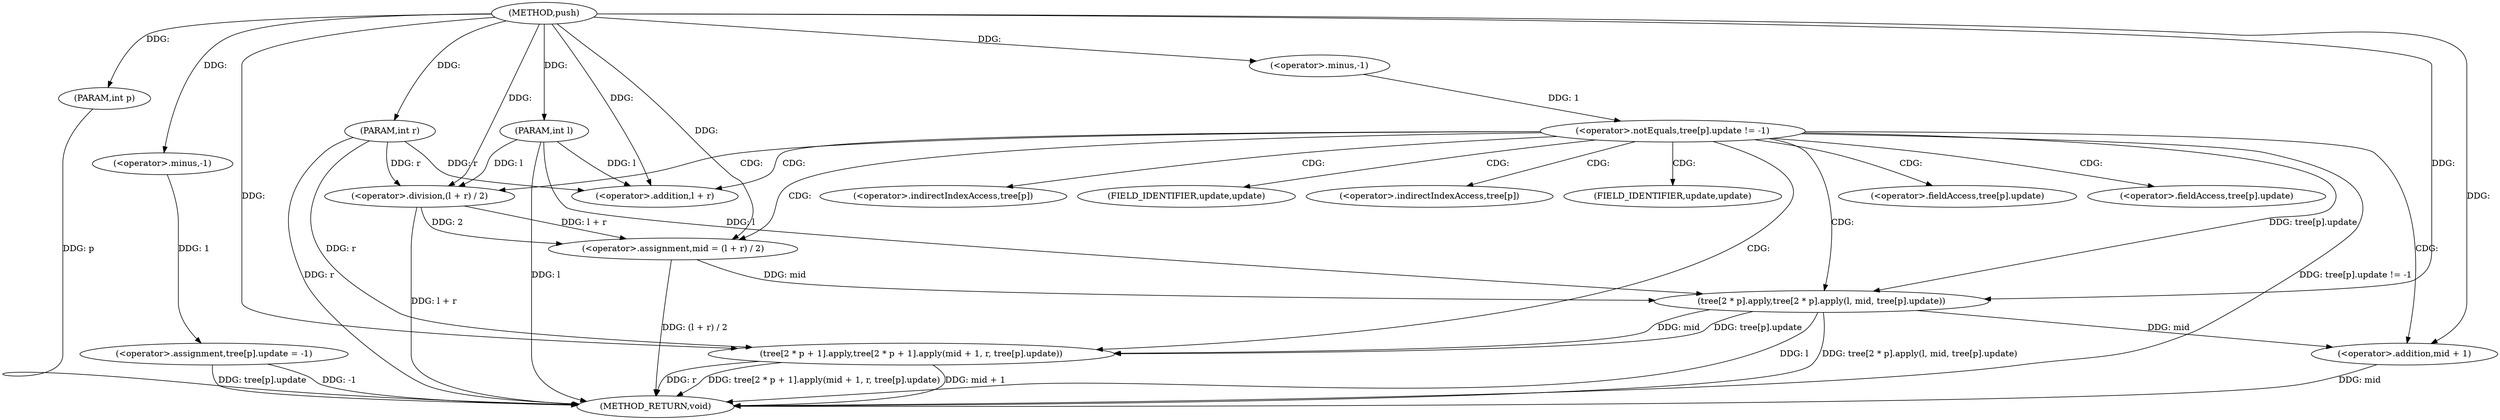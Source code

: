 digraph "push" {  
"1000146" [label = "(METHOD,push)" ]
"1000195" [label = "(METHOD_RETURN,void)" ]
"1000147" [label = "(PARAM,int p)" ]
"1000148" [label = "(PARAM,int l)" ]
"1000149" [label = "(PARAM,int r)" ]
"1000187" [label = "(<operator>.assignment,tree[p].update = -1)" ]
"1000152" [label = "(<operator>.notEquals,tree[p].update != -1)" ]
"1000162" [label = "(<operator>.assignment,mid = (l + r) / 2)" ]
"1000169" [label = "(tree[2 * p].apply,tree[2 * p].apply(l, mid, tree[p].update))" ]
"1000177" [label = "(tree[2 * p + 1].apply,tree[2 * p + 1].apply(mid + 1, r, tree[p].update))" ]
"1000193" [label = "(<operator>.minus,-1)" ]
"1000158" [label = "(<operator>.minus,-1)" ]
"1000164" [label = "(<operator>.division,(l + r) / 2)" ]
"1000178" [label = "(<operator>.addition,mid + 1)" ]
"1000165" [label = "(<operator>.addition,l + r)" ]
"1000172" [label = "(<operator>.fieldAccess,tree[p].update)" ]
"1000182" [label = "(<operator>.fieldAccess,tree[p].update)" ]
"1000173" [label = "(<operator>.indirectIndexAccess,tree[p])" ]
"1000176" [label = "(FIELD_IDENTIFIER,update,update)" ]
"1000183" [label = "(<operator>.indirectIndexAccess,tree[p])" ]
"1000186" [label = "(FIELD_IDENTIFIER,update,update)" ]
  "1000147" -> "1000195"  [ label = "DDG: p"] 
  "1000148" -> "1000195"  [ label = "DDG: l"] 
  "1000149" -> "1000195"  [ label = "DDG: r"] 
  "1000152" -> "1000195"  [ label = "DDG: tree[p].update != -1"] 
  "1000164" -> "1000195"  [ label = "DDG: l + r"] 
  "1000162" -> "1000195"  [ label = "DDG: (l + r) / 2"] 
  "1000169" -> "1000195"  [ label = "DDG: l"] 
  "1000169" -> "1000195"  [ label = "DDG: tree[2 * p].apply(l, mid, tree[p].update)"] 
  "1000178" -> "1000195"  [ label = "DDG: mid"] 
  "1000177" -> "1000195"  [ label = "DDG: mid + 1"] 
  "1000177" -> "1000195"  [ label = "DDG: r"] 
  "1000177" -> "1000195"  [ label = "DDG: tree[2 * p + 1].apply(mid + 1, r, tree[p].update)"] 
  "1000187" -> "1000195"  [ label = "DDG: tree[p].update"] 
  "1000187" -> "1000195"  [ label = "DDG: -1"] 
  "1000146" -> "1000147"  [ label = "DDG: "] 
  "1000146" -> "1000148"  [ label = "DDG: "] 
  "1000146" -> "1000149"  [ label = "DDG: "] 
  "1000193" -> "1000187"  [ label = "DDG: 1"] 
  "1000158" -> "1000152"  [ label = "DDG: 1"] 
  "1000164" -> "1000162"  [ label = "DDG: 2"] 
  "1000164" -> "1000162"  [ label = "DDG: l + r"] 
  "1000146" -> "1000193"  [ label = "DDG: "] 
  "1000146" -> "1000158"  [ label = "DDG: "] 
  "1000146" -> "1000162"  [ label = "DDG: "] 
  "1000148" -> "1000169"  [ label = "DDG: l"] 
  "1000146" -> "1000169"  [ label = "DDG: "] 
  "1000162" -> "1000169"  [ label = "DDG: mid"] 
  "1000152" -> "1000169"  [ label = "DDG: tree[p].update"] 
  "1000169" -> "1000177"  [ label = "DDG: mid"] 
  "1000146" -> "1000177"  [ label = "DDG: "] 
  "1000149" -> "1000177"  [ label = "DDG: r"] 
  "1000169" -> "1000177"  [ label = "DDG: tree[p].update"] 
  "1000149" -> "1000164"  [ label = "DDG: r"] 
  "1000146" -> "1000164"  [ label = "DDG: "] 
  "1000148" -> "1000164"  [ label = "DDG: l"] 
  "1000169" -> "1000178"  [ label = "DDG: mid"] 
  "1000146" -> "1000178"  [ label = "DDG: "] 
  "1000148" -> "1000165"  [ label = "DDG: l"] 
  "1000146" -> "1000165"  [ label = "DDG: "] 
  "1000149" -> "1000165"  [ label = "DDG: r"] 
  "1000152" -> "1000178"  [ label = "CDG: "] 
  "1000152" -> "1000164"  [ label = "CDG: "] 
  "1000152" -> "1000173"  [ label = "CDG: "] 
  "1000152" -> "1000182"  [ label = "CDG: "] 
  "1000152" -> "1000186"  [ label = "CDG: "] 
  "1000152" -> "1000176"  [ label = "CDG: "] 
  "1000152" -> "1000177"  [ label = "CDG: "] 
  "1000152" -> "1000162"  [ label = "CDG: "] 
  "1000152" -> "1000183"  [ label = "CDG: "] 
  "1000152" -> "1000165"  [ label = "CDG: "] 
  "1000152" -> "1000172"  [ label = "CDG: "] 
  "1000152" -> "1000169"  [ label = "CDG: "] 
}
